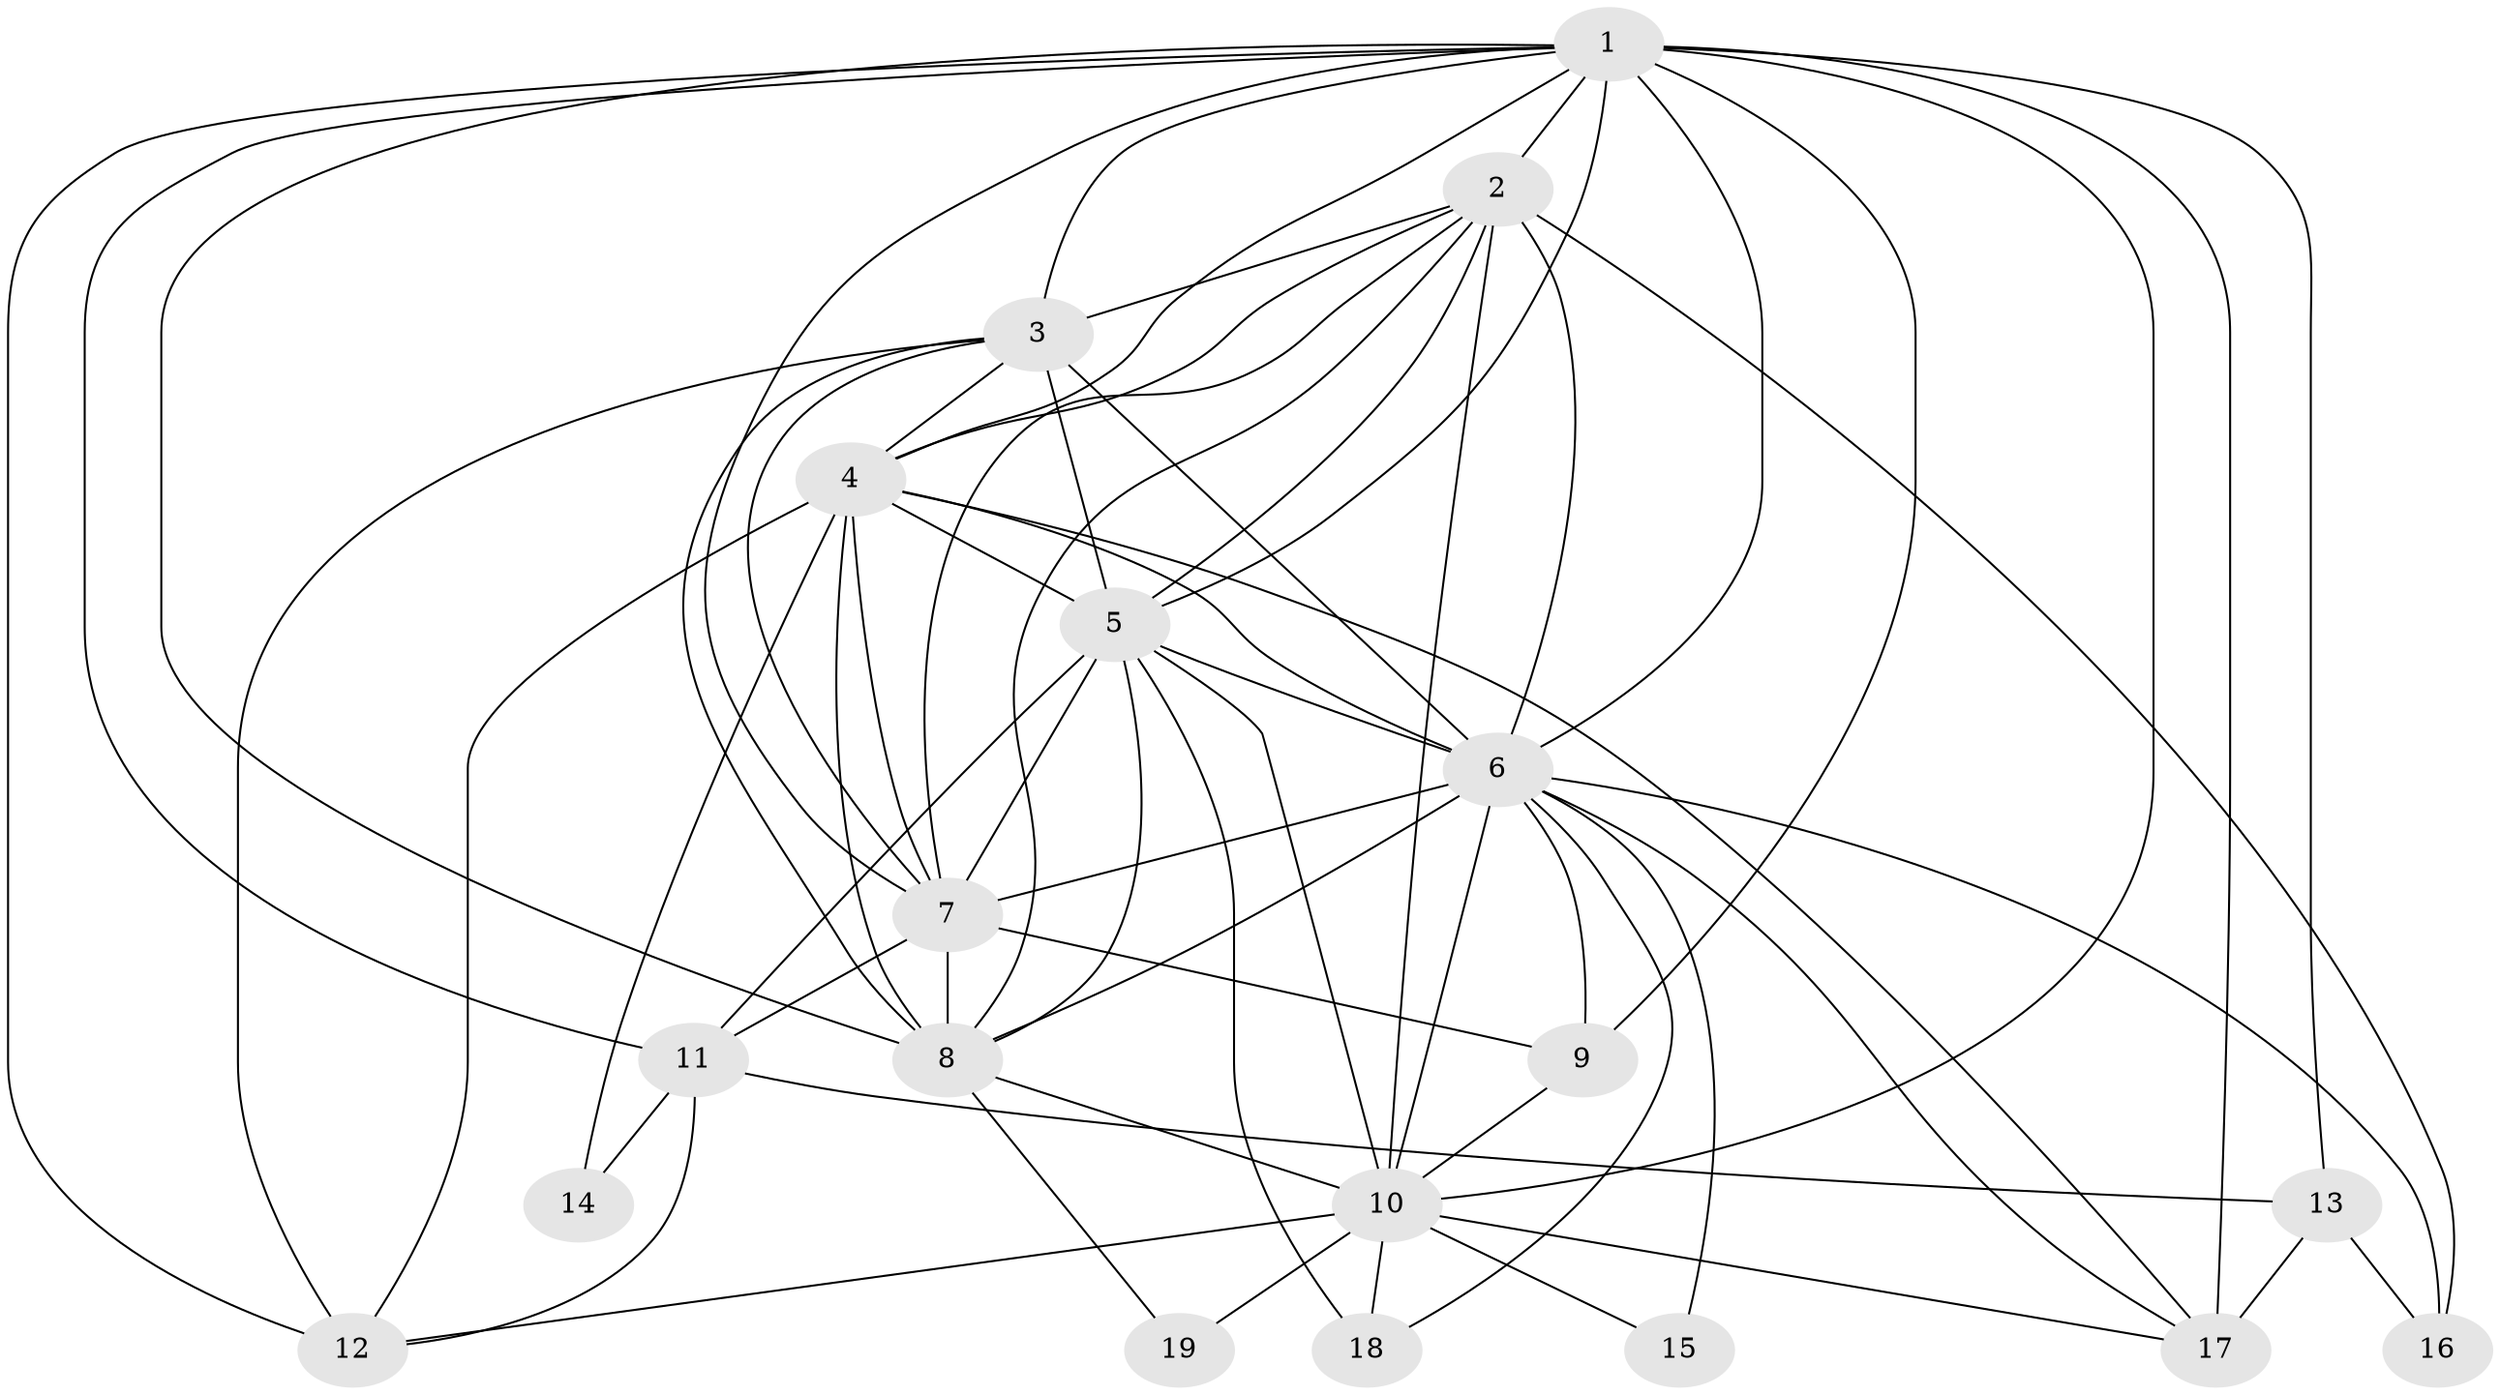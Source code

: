 // original degree distribution, {17: 0.03225806451612903, 20: 0.016129032258064516, 15: 0.03225806451612903, 14: 0.016129032258064516, 10: 0.016129032258064516, 13: 0.016129032258064516, 25: 0.016129032258064516, 18: 0.016129032258064516, 2: 0.5483870967741935, 8: 0.016129032258064516, 4: 0.04838709677419355, 3: 0.1935483870967742, 5: 0.03225806451612903}
// Generated by graph-tools (version 1.1) at 2025/50/03/04/25 22:50:02]
// undirected, 19 vertices, 64 edges
graph export_dot {
  node [color=gray90,style=filled];
  1;
  2;
  3;
  4;
  5;
  6;
  7;
  8;
  9;
  10;
  11;
  12;
  13;
  14;
  15;
  16;
  17;
  18;
  19;
  1 -- 2 [weight=2.0];
  1 -- 3 [weight=4.0];
  1 -- 4 [weight=2.0];
  1 -- 5 [weight=2.0];
  1 -- 6 [weight=3.0];
  1 -- 7 [weight=2.0];
  1 -- 8 [weight=2.0];
  1 -- 9 [weight=1.0];
  1 -- 10 [weight=1.0];
  1 -- 11 [weight=1.0];
  1 -- 12 [weight=1.0];
  1 -- 13 [weight=3.0];
  1 -- 17 [weight=6.0];
  2 -- 3 [weight=3.0];
  2 -- 4 [weight=1.0];
  2 -- 5 [weight=1.0];
  2 -- 6 [weight=1.0];
  2 -- 7 [weight=2.0];
  2 -- 8 [weight=1.0];
  2 -- 10 [weight=8.0];
  2 -- 16 [weight=1.0];
  3 -- 4 [weight=3.0];
  3 -- 5 [weight=3.0];
  3 -- 6 [weight=15.0];
  3 -- 7 [weight=2.0];
  3 -- 8 [weight=3.0];
  3 -- 12 [weight=3.0];
  4 -- 5 [weight=1.0];
  4 -- 6 [weight=2.0];
  4 -- 7 [weight=1.0];
  4 -- 8 [weight=1.0];
  4 -- 12 [weight=1.0];
  4 -- 14 [weight=2.0];
  4 -- 17 [weight=1.0];
  5 -- 6 [weight=1.0];
  5 -- 7 [weight=1.0];
  5 -- 8 [weight=1.0];
  5 -- 10 [weight=1.0];
  5 -- 11 [weight=1.0];
  5 -- 18 [weight=2.0];
  6 -- 7 [weight=3.0];
  6 -- 8 [weight=2.0];
  6 -- 9 [weight=2.0];
  6 -- 10 [weight=4.0];
  6 -- 15 [weight=1.0];
  6 -- 16 [weight=3.0];
  6 -- 17 [weight=2.0];
  6 -- 18 [weight=1.0];
  7 -- 8 [weight=1.0];
  7 -- 9 [weight=4.0];
  7 -- 11 [weight=1.0];
  8 -- 10 [weight=1.0];
  8 -- 19 [weight=1.0];
  9 -- 10 [weight=1.0];
  10 -- 12 [weight=2.0];
  10 -- 15 [weight=1.0];
  10 -- 17 [weight=1.0];
  10 -- 18 [weight=1.0];
  10 -- 19 [weight=1.0];
  11 -- 12 [weight=1.0];
  11 -- 13 [weight=1.0];
  11 -- 14 [weight=1.0];
  13 -- 16 [weight=1.0];
  13 -- 17 [weight=1.0];
}
